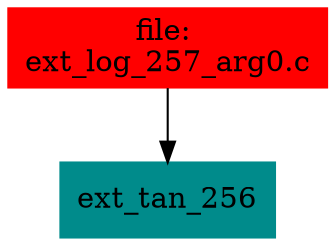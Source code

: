 digraph G {
node [shape=box]

0 [label="file: 
ext_log_257_arg0.c",color=red, style=filled]
1 [label="ext_tan_256",color=cyan4, style=filled]
0 -> 1


}

